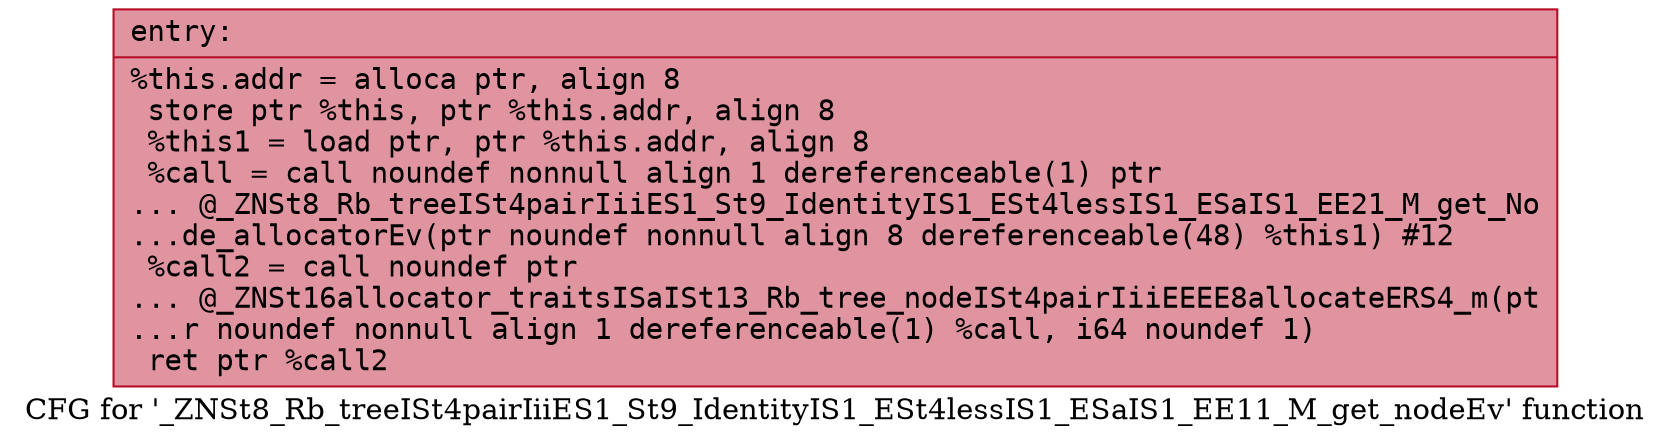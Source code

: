 digraph "CFG for '_ZNSt8_Rb_treeISt4pairIiiES1_St9_IdentityIS1_ESt4lessIS1_ESaIS1_EE11_M_get_nodeEv' function" {
	label="CFG for '_ZNSt8_Rb_treeISt4pairIiiES1_St9_IdentityIS1_ESt4lessIS1_ESaIS1_EE11_M_get_nodeEv' function";

	Node0x55579ce220c0 [shape=record,color="#b70d28ff", style=filled, fillcolor="#b70d2870" fontname="Courier",label="{entry:\l|  %this.addr = alloca ptr, align 8\l  store ptr %this, ptr %this.addr, align 8\l  %this1 = load ptr, ptr %this.addr, align 8\l  %call = call noundef nonnull align 1 dereferenceable(1) ptr\l... @_ZNSt8_Rb_treeISt4pairIiiES1_St9_IdentityIS1_ESt4lessIS1_ESaIS1_EE21_M_get_No\l...de_allocatorEv(ptr noundef nonnull align 8 dereferenceable(48) %this1) #12\l  %call2 = call noundef ptr\l... @_ZNSt16allocator_traitsISaISt13_Rb_tree_nodeISt4pairIiiEEEE8allocateERS4_m(pt\l...r noundef nonnull align 1 dereferenceable(1) %call, i64 noundef 1)\l  ret ptr %call2\l}"];
}
